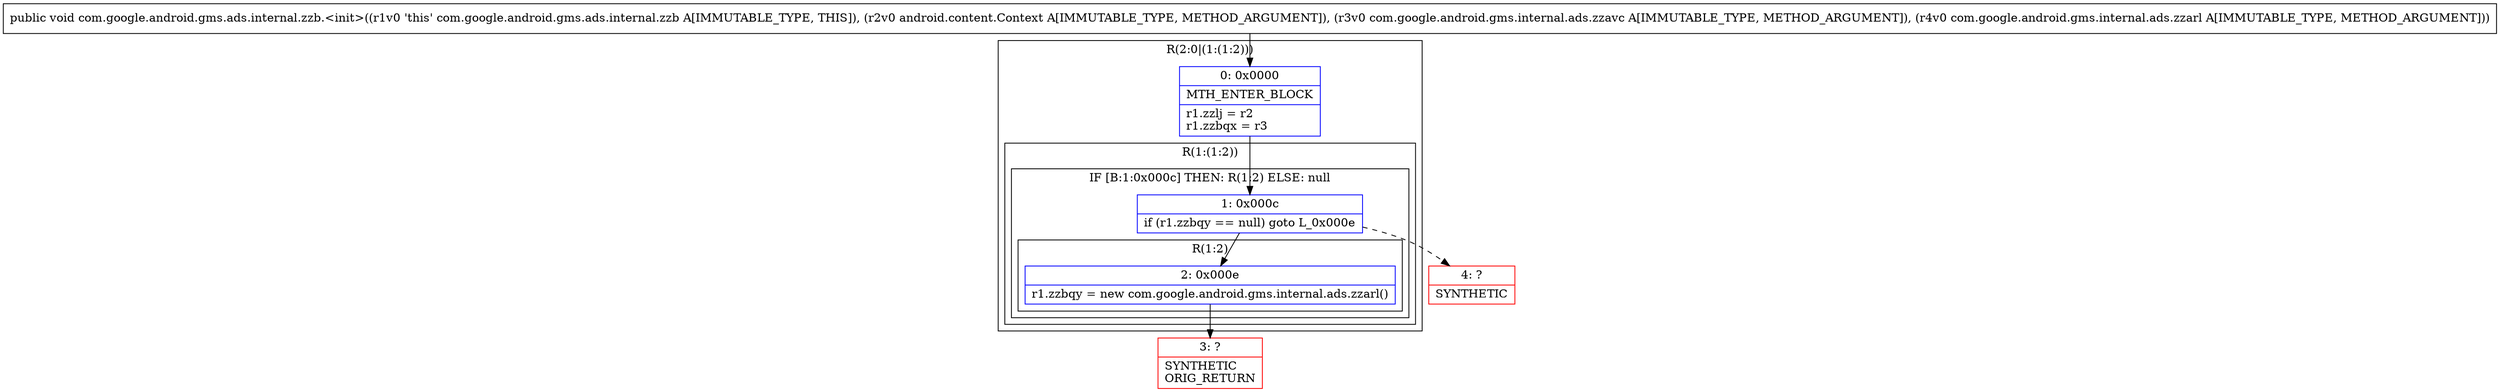 digraph "CFG forcom.google.android.gms.ads.internal.zzb.\<init\>(Landroid\/content\/Context;Lcom\/google\/android\/gms\/internal\/ads\/zzavc;Lcom\/google\/android\/gms\/internal\/ads\/zzarl;)V" {
subgraph cluster_Region_172281398 {
label = "R(2:0|(1:(1:2)))";
node [shape=record,color=blue];
Node_0 [shape=record,label="{0\:\ 0x0000|MTH_ENTER_BLOCK\l|r1.zzlj = r2\lr1.zzbqx = r3\l}"];
subgraph cluster_Region_1249797492 {
label = "R(1:(1:2))";
node [shape=record,color=blue];
subgraph cluster_IfRegion_737893093 {
label = "IF [B:1:0x000c] THEN: R(1:2) ELSE: null";
node [shape=record,color=blue];
Node_1 [shape=record,label="{1\:\ 0x000c|if (r1.zzbqy == null) goto L_0x000e\l}"];
subgraph cluster_Region_961739493 {
label = "R(1:2)";
node [shape=record,color=blue];
Node_2 [shape=record,label="{2\:\ 0x000e|r1.zzbqy = new com.google.android.gms.internal.ads.zzarl()\l}"];
}
}
}
}
Node_3 [shape=record,color=red,label="{3\:\ ?|SYNTHETIC\lORIG_RETURN\l}"];
Node_4 [shape=record,color=red,label="{4\:\ ?|SYNTHETIC\l}"];
MethodNode[shape=record,label="{public void com.google.android.gms.ads.internal.zzb.\<init\>((r1v0 'this' com.google.android.gms.ads.internal.zzb A[IMMUTABLE_TYPE, THIS]), (r2v0 android.content.Context A[IMMUTABLE_TYPE, METHOD_ARGUMENT]), (r3v0 com.google.android.gms.internal.ads.zzavc A[IMMUTABLE_TYPE, METHOD_ARGUMENT]), (r4v0 com.google.android.gms.internal.ads.zzarl A[IMMUTABLE_TYPE, METHOD_ARGUMENT])) }"];
MethodNode -> Node_0;
Node_0 -> Node_1;
Node_1 -> Node_2;
Node_1 -> Node_4[style=dashed];
Node_2 -> Node_3;
}

